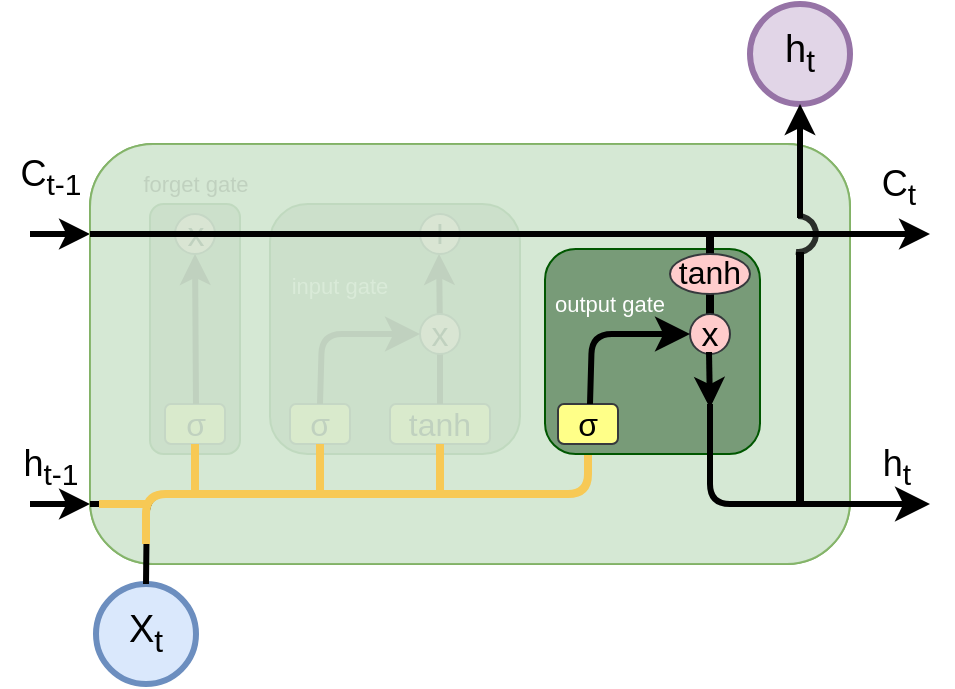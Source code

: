 <mxfile version="20.6.2" type="device"><diagram id="onJp-qneIoiWY2ucnUyT" name="第 1 页"><mxGraphModel dx="539" dy="395" grid="0" gridSize="10" guides="1" tooltips="1" connect="1" arrows="1" fold="1" page="1" pageScale="1" pageWidth="827" pageHeight="1169" math="0" shadow="0"><root><mxCell id="0"/><mxCell id="1" parent="0"/><mxCell id="F2lAzkCcvhj4KNiUnvO8-1" value="" style="rounded=1;whiteSpace=wrap;html=1;fillColor=#d5e8d4;strokeColor=#82b366;" vertex="1" parent="1"><mxGeometry x="190" y="170" width="380" height="210" as="geometry"/></mxCell><mxCell id="F2lAzkCcvhj4KNiUnvO8-2" value="&lt;font style=&quot;font-size: 19px;&quot;&gt;X&lt;sub&gt;t&lt;/sub&gt;&lt;/font&gt;" style="ellipse;whiteSpace=wrap;html=1;aspect=fixed;fillColor=#dae8fc;strokeColor=#6c8ebf;rounded=1;strokeWidth=3;" vertex="1" parent="1"><mxGeometry x="193" y="390" width="50" height="50" as="geometry"/></mxCell><mxCell id="F2lAzkCcvhj4KNiUnvO8-3" value="h&lt;sub&gt;t&lt;/sub&gt;" style="ellipse;whiteSpace=wrap;html=1;aspect=fixed;fontSize=19;fillColor=#e1d5e7;strokeColor=#9673a6;rounded=1;strokeWidth=3;" vertex="1" parent="1"><mxGeometry x="520" y="100" width="50" height="50" as="geometry"/></mxCell><mxCell id="F2lAzkCcvhj4KNiUnvO8-27" value="&lt;font style=&quot;font-size: 18px;&quot;&gt;C&lt;sub&gt;t-1&lt;/sub&gt;&lt;/font&gt;" style="text;html=1;align=center;verticalAlign=middle;resizable=0;points=[];autosize=1;strokeColor=none;fillColor=none;fontSize=11;fontColor=#000000;" vertex="1" parent="1"><mxGeometry x="145" y="166.5" width="50" height="40" as="geometry"/></mxCell><mxCell id="F2lAzkCcvhj4KNiUnvO8-28" value="&lt;font style=&quot;&quot;&gt;&lt;span style=&quot;font-size: 18px;&quot;&gt;h&lt;sub&gt;t-1&lt;/sub&gt;&lt;/span&gt;&lt;/font&gt;" style="text;html=1;align=center;verticalAlign=middle;resizable=0;points=[];autosize=1;strokeColor=none;fillColor=none;fontSize=11;fontColor=#000000;" vertex="1" parent="1"><mxGeometry x="145" y="312" width="50" height="40" as="geometry"/></mxCell><mxCell id="F2lAzkCcvhj4KNiUnvO8-54" value="" style="group" vertex="1" connectable="0" parent="1"><mxGeometry x="275" y="200" width="130" height="125" as="geometry"/></mxCell><mxCell id="F2lAzkCcvhj4KNiUnvO8-4" value="" style="rounded=1;whiteSpace=wrap;html=1;fontSize=19;rotation=90;fillColor=#789b78;fontColor=#ffffff;strokeColor=#005700;" vertex="1" parent="F2lAzkCcvhj4KNiUnvO8-54"><mxGeometry x="5" width="125" height="125" as="geometry"/></mxCell><mxCell id="F2lAzkCcvhj4KNiUnvO8-6" value="&lt;font style=&quot;font-size: 16px;&quot;&gt;σ&lt;/font&gt;" style="rounded=1;whiteSpace=wrap;html=1;fontSize=14;fillColor=#ffff88;strokeColor=#36393d;" vertex="1" parent="F2lAzkCcvhj4KNiUnvO8-54"><mxGeometry x="15" y="100" width="30" height="20" as="geometry"/></mxCell><mxCell id="F2lAzkCcvhj4KNiUnvO8-7" value="&lt;span style=&quot;font-size: 16px;&quot;&gt;tanh&lt;/span&gt;" style="rounded=1;whiteSpace=wrap;html=1;fontSize=14;fillColor=#ffff88;strokeColor=#36393d;" vertex="1" parent="F2lAzkCcvhj4KNiUnvO8-54"><mxGeometry x="65" y="100" width="50" height="20" as="geometry"/></mxCell><mxCell id="F2lAzkCcvhj4KNiUnvO8-9" value="" style="endArrow=classic;html=1;rounded=1;fontSize=16;entryX=0.5;entryY=1;entryDx=0;entryDy=0;strokeWidth=3;startArrow=none;" edge="1" parent="F2lAzkCcvhj4KNiUnvO8-54" source="F2lAzkCcvhj4KNiUnvO8-11"><mxGeometry width="50" height="50" relative="1" as="geometry"><mxPoint x="89.5" y="100" as="sourcePoint"/><mxPoint x="89.5" y="25" as="targetPoint"/></mxGeometry></mxCell><mxCell id="F2lAzkCcvhj4KNiUnvO8-10" value="" style="endArrow=none;html=1;rounded=1;fontSize=16;entryX=0.5;entryY=1;entryDx=0;entryDy=0;strokeWidth=3;" edge="1" parent="F2lAzkCcvhj4KNiUnvO8-54" target="F2lAzkCcvhj4KNiUnvO8-11"><mxGeometry width="50" height="50" relative="1" as="geometry"><mxPoint x="90.0" y="100" as="sourcePoint"/><mxPoint x="89.5" y="25" as="targetPoint"/></mxGeometry></mxCell><mxCell id="F2lAzkCcvhj4KNiUnvO8-11" value="&lt;font style=&quot;font-size: 17px;&quot;&gt;x&lt;/font&gt;" style="ellipse;whiteSpace=wrap;html=1;aspect=fixed;fontSize=19;fillColor=#ffcccc;strokeColor=#36393d;rounded=1;" vertex="1" parent="F2lAzkCcvhj4KNiUnvO8-54"><mxGeometry x="80" y="55" width="20" height="20" as="geometry"/></mxCell><mxCell id="F2lAzkCcvhj4KNiUnvO8-17" value="" style="endArrow=classic;html=1;rounded=1;endSize=8;startSize=8;strokeWidth=3;fontSize=16;movable=1;resizable=1;rotatable=1;deletable=1;editable=1;locked=0;connectable=1;exitX=0.5;exitY=0;exitDx=0;exitDy=0;entryX=0;entryY=0.5;entryDx=0;entryDy=0;" edge="1" parent="F2lAzkCcvhj4KNiUnvO8-54" source="F2lAzkCcvhj4KNiUnvO8-6" target="F2lAzkCcvhj4KNiUnvO8-11"><mxGeometry width="50" height="50" relative="1" as="geometry"><mxPoint x="30" y="120" as="sourcePoint"/><mxPoint x="80" y="70" as="targetPoint"/><Array as="points"><mxPoint x="31" y="65"/></Array></mxGeometry></mxCell><mxCell id="F2lAzkCcvhj4KNiUnvO8-22" value="&lt;font style=&quot;font-size: 11px;&quot; color=&quot;#ffffff&quot;&gt;input gate&lt;/font&gt;" style="rounded=0;whiteSpace=wrap;html=1;strokeColor=none;strokeWidth=4;fontSize=16;fillColor=none;gradientColor=default;" vertex="1" parent="F2lAzkCcvhj4KNiUnvO8-54"><mxGeometry y="31.25" width="80" height="15" as="geometry"/></mxCell><mxCell id="F2lAzkCcvhj4KNiUnvO8-12" value="&lt;font style=&quot;font-size: 20px;&quot;&gt;+&lt;/font&gt;" style="ellipse;whiteSpace=wrap;html=1;aspect=fixed;fontSize=19;fillColor=#ffcccc;strokeColor=#36393d;rounded=1;" vertex="1" parent="F2lAzkCcvhj4KNiUnvO8-54"><mxGeometry x="80" y="5" width="20" height="20" as="geometry"/></mxCell><mxCell id="F2lAzkCcvhj4KNiUnvO8-30" value="" style="endArrow=classic;html=1;rounded=1;strokeColor=#000000;strokeWidth=3;fontSize=18;fontColor=#000000;elbow=vertical;endFill=1;" edge="1" parent="1"><mxGeometry width="50" height="50" relative="1" as="geometry"><mxPoint x="160" y="215" as="sourcePoint"/><mxPoint x="190" y="215" as="targetPoint"/></mxGeometry></mxCell><mxCell id="F2lAzkCcvhj4KNiUnvO8-48" value="" style="group" vertex="1" connectable="0" parent="1"><mxGeometry x="202.5" y="180" width="371.5" height="201" as="geometry"/></mxCell><mxCell id="F2lAzkCcvhj4KNiUnvO8-32" value="" style="rounded=1;whiteSpace=wrap;html=1;fontSize=19;rotation=90;fillColor=#789b78;fontColor=#ffffff;strokeColor=#005700;" vertex="1" parent="F2lAzkCcvhj4KNiUnvO8-48"><mxGeometry x="-22.5" y="60" width="125" height="45" as="geometry"/></mxCell><mxCell id="F2lAzkCcvhj4KNiUnvO8-33" value="&lt;font style=&quot;font-size: 16px;&quot;&gt;σ&lt;/font&gt;" style="rounded=1;whiteSpace=wrap;html=1;fontSize=14;fillColor=#ffff88;strokeColor=#36393d;" vertex="1" parent="F2lAzkCcvhj4KNiUnvO8-48"><mxGeometry x="25" y="120" width="30" height="20" as="geometry"/></mxCell><mxCell id="F2lAzkCcvhj4KNiUnvO8-34" value="" style="endArrow=classic;html=1;rounded=1;fontSize=16;entryX=0.5;entryY=1;entryDx=0;entryDy=0;strokeWidth=3;" edge="1" parent="F2lAzkCcvhj4KNiUnvO8-48" target="F2lAzkCcvhj4KNiUnvO8-37"><mxGeometry width="50" height="50" relative="1" as="geometry"><mxPoint x="40.5" y="120" as="sourcePoint"/><mxPoint x="87.5" y="72.5" as="targetPoint"/></mxGeometry></mxCell><mxCell id="F2lAzkCcvhj4KNiUnvO8-37" value="&lt;font style=&quot;font-size: 17px;&quot;&gt;x&lt;/font&gt;" style="ellipse;whiteSpace=wrap;html=1;aspect=fixed;fontSize=19;fillColor=#ffcccc;strokeColor=#36393d;rounded=1;" vertex="1" parent="F2lAzkCcvhj4KNiUnvO8-48"><mxGeometry x="30" y="25" width="20" height="20" as="geometry"/></mxCell><mxCell id="F2lAzkCcvhj4KNiUnvO8-46" value="&lt;font style=&quot;font-size: 11px;&quot;&gt;forget gate&lt;/font&gt;" style="rounded=0;whiteSpace=wrap;html=1;strokeColor=none;strokeWidth=4;fontSize=16;fillColor=none;gradientColor=default;" vertex="1" parent="F2lAzkCcvhj4KNiUnvO8-48"><mxGeometry width="80" height="15" as="geometry"/></mxCell><mxCell id="F2lAzkCcvhj4KNiUnvO8-31" value="" style="rounded=1;whiteSpace=wrap;html=1;fillColor=#d5e8d4;strokeColor=#82b366;opacity=90;" vertex="1" parent="F2lAzkCcvhj4KNiUnvO8-48"><mxGeometry x="-12.5" y="-10" width="380" height="210" as="geometry"/></mxCell><mxCell id="F2lAzkCcvhj4KNiUnvO8-36" value="" style="endArrow=none;html=1;rounded=1;strokeWidth=3;fontSize=17;entryX=0;entryY=0.5;entryDx=0;entryDy=0;" edge="1" parent="1" target="F2lAzkCcvhj4KNiUnvO8-37"><mxGeometry width="50" height="50" relative="1" as="geometry"><mxPoint x="190" y="215" as="sourcePoint"/><mxPoint x="230" y="210" as="targetPoint"/></mxGeometry></mxCell><mxCell id="F2lAzkCcvhj4KNiUnvO8-38" value="" style="endArrow=none;html=1;rounded=1;endSize=8;startSize=8;strokeWidth=3;fontSize=16;movable=1;resizable=1;rotatable=1;deletable=1;editable=1;locked=0;connectable=1;entryX=0.5;entryY=1;entryDx=0;entryDy=0;startArrow=none;startFill=0;endFill=0;" edge="1" parent="1" target="F2lAzkCcvhj4KNiUnvO8-8"><mxGeometry width="50" height="50" relative="1" as="geometry"><mxPoint x="218" y="390" as="sourcePoint"/><mxPoint x="267.5" y="345" as="targetPoint"/><Array as="points"><mxPoint x="218.5" y="345"/><mxPoint x="439" y="345"/></Array></mxGeometry></mxCell><mxCell id="F2lAzkCcvhj4KNiUnvO8-39" value="" style="line;strokeWidth=4;direction=south;html=1;perimeter=backbonePerimeter;points=[];outlineConnect=0;rounded=1;fontSize=16;fillColor=#f9cb58;strokeColor=#F7C955;perimeterSpacing=5;" vertex="1" parent="1"><mxGeometry x="237.5" y="320" width="10" height="24" as="geometry"/></mxCell><mxCell id="F2lAzkCcvhj4KNiUnvO8-42" value="" style="endArrow=classic;html=1;rounded=1;strokeColor=#000000;strokeWidth=3;fontSize=18;fontColor=#000000;elbow=vertical;endFill=1;" edge="1" parent="1"><mxGeometry width="50" height="50" relative="1" as="geometry"><mxPoint x="160" y="350" as="sourcePoint"/><mxPoint x="190" y="350" as="targetPoint"/></mxGeometry></mxCell><mxCell id="F2lAzkCcvhj4KNiUnvO8-43" value="" style="endArrow=none;html=1;rounded=1;strokeColor=#000000;strokeWidth=3;fontSize=18;fontColor=#000000;elbow=vertical;" edge="1" parent="1"><mxGeometry width="50" height="50" relative="1" as="geometry"><mxPoint x="190" y="350" as="sourcePoint"/><mxPoint x="220.0" y="350" as="targetPoint"/></mxGeometry></mxCell><mxCell id="F2lAzkCcvhj4KNiUnvO8-44" value="" style="endArrow=none;html=1;rounded=1;endSize=8;startSize=8;strokeWidth=4;fontSize=16;movable=1;resizable=1;rotatable=1;deletable=1;editable=1;locked=0;connectable=1;fillColor=#ffcc99;strokeColor=#F7C955;endFill=0;" edge="1" parent="1"><mxGeometry width="50" height="50" relative="1" as="geometry"><mxPoint x="218" y="370" as="sourcePoint"/><mxPoint x="439" y="320" as="targetPoint"/><Array as="points"><mxPoint x="218" y="345"/><mxPoint x="327" y="345"/><mxPoint x="439" y="345"/></Array></mxGeometry></mxCell><mxCell id="F2lAzkCcvhj4KNiUnvO8-45" value="" style="line;strokeWidth=4;direction=west;html=1;perimeter=backbonePerimeter;points=[];outlineConnect=0;rounded=1;fontSize=16;fillColor=#f9cb58;strokeColor=#F7C955;perimeterSpacing=5;flipV=1;flipH=1;" vertex="1" parent="1"><mxGeometry x="194.5" y="345" width="24" height="10" as="geometry"/></mxCell><mxCell id="F2lAzkCcvhj4KNiUnvO8-35" value="" style="endArrow=classic;html=1;rounded=1;strokeWidth=3;fontSize=17;exitX=0;exitY=0.5;exitDx=0;exitDy=0;startArrow=none;" edge="1" parent="1" source="F2lAzkCcvhj4KNiUnvO8-37"><mxGeometry width="50" height="50" relative="1" as="geometry"><mxPoint x="190" y="225" as="sourcePoint"/><mxPoint x="610" y="215" as="targetPoint"/></mxGeometry></mxCell><mxCell id="F2lAzkCcvhj4KNiUnvO8-41" value="" style="line;strokeWidth=4;direction=south;html=1;perimeter=backbonePerimeter;points=[];outlineConnect=0;rounded=1;fontSize=16;fillColor=#f9cb58;strokeColor=#F7C955;perimeterSpacing=5;" vertex="1" parent="1"><mxGeometry x="360" y="320" width="10" height="24" as="geometry"/></mxCell><mxCell id="F2lAzkCcvhj4KNiUnvO8-40" value="" style="line;strokeWidth=4;direction=south;html=1;perimeter=backbonePerimeter;points=[];outlineConnect=0;rounded=1;fontSize=16;fillColor=#f9cb58;strokeColor=#F7C955;perimeterSpacing=5;" vertex="1" parent="1"><mxGeometry x="300" y="320" width="10" height="24" as="geometry"/></mxCell><mxCell id="F2lAzkCcvhj4KNiUnvO8-55" value="" style="group" vertex="1" connectable="0" parent="1"><mxGeometry x="410" y="172" width="204" height="180" as="geometry"/></mxCell><mxCell id="F2lAzkCcvhj4KNiUnvO8-5" value="" style="rounded=1;whiteSpace=wrap;html=1;fontSize=19;rotation=90;fillColor=#789b78;fontColor=#ffffff;strokeColor=#005700;" vertex="1" parent="F2lAzkCcvhj4KNiUnvO8-55"><mxGeometry x="10" y="48" width="102.5" height="107.5" as="geometry"/></mxCell><mxCell id="F2lAzkCcvhj4KNiUnvO8-8" value="&lt;font style=&quot;font-size: 16px;&quot;&gt;σ&lt;/font&gt;" style="rounded=1;whiteSpace=wrap;html=1;fontSize=14;fillColor=#ffff88;strokeColor=#36393d;" vertex="1" parent="F2lAzkCcvhj4KNiUnvO8-55"><mxGeometry x="14" y="128" width="30" height="20" as="geometry"/></mxCell><mxCell id="F2lAzkCcvhj4KNiUnvO8-13" value="" style="endArrow=classic;html=1;rounded=1;strokeWidth=3;fontSize=17;entryX=0.5;entryY=1;entryDx=0;entryDy=0;" edge="1" parent="F2lAzkCcvhj4KNiUnvO8-55" target="F2lAzkCcvhj4KNiUnvO8-3"><mxGeometry width="50" height="50" relative="1" as="geometry"><mxPoint x="135" y="35" as="sourcePoint"/><mxPoint x="160" y="-2" as="targetPoint"/></mxGeometry></mxCell><mxCell id="F2lAzkCcvhj4KNiUnvO8-14" value="" style="line;strokeWidth=4;direction=south;html=1;fontSize=16;fillColor=#789b78;rounded=1;" vertex="1" parent="F2lAzkCcvhj4KNiUnvO8-55"><mxGeometry x="85" y="44" width="10" height="43" as="geometry"/></mxCell><mxCell id="F2lAzkCcvhj4KNiUnvO8-15" value="&lt;font style=&quot;font-size: 16px;&quot;&gt;tanh&lt;/font&gt;" style="ellipse;whiteSpace=wrap;html=1;fontSize=17;fillColor=#ffcccc;strokeColor=#36393d;rounded=1;" vertex="1" parent="F2lAzkCcvhj4KNiUnvO8-55"><mxGeometry x="70" y="53" width="40" height="20" as="geometry"/></mxCell><mxCell id="F2lAzkCcvhj4KNiUnvO8-16" value="&lt;font style=&quot;font-size: 17px;&quot;&gt;x&lt;/font&gt;" style="ellipse;whiteSpace=wrap;html=1;aspect=fixed;fontSize=19;fillColor=#ffcccc;strokeColor=#36393d;rounded=1;" vertex="1" parent="F2lAzkCcvhj4KNiUnvO8-55"><mxGeometry x="80" y="83" width="20" height="20" as="geometry"/></mxCell><mxCell id="F2lAzkCcvhj4KNiUnvO8-18" value="" style="endArrow=classic;html=1;rounded=1;endSize=8;startSize=8;strokeWidth=3;fontSize=16;movable=1;resizable=1;rotatable=1;deletable=1;editable=1;locked=0;connectable=1;exitX=0.5;exitY=0;exitDx=0;exitDy=0;entryX=0;entryY=0.5;entryDx=0;entryDy=0;" edge="1" parent="F2lAzkCcvhj4KNiUnvO8-55"><mxGeometry width="50" height="50" relative="1" as="geometry"><mxPoint x="30" y="128" as="sourcePoint"/><mxPoint x="80" y="93" as="targetPoint"/><Array as="points"><mxPoint x="31" y="93"/></Array></mxGeometry></mxCell><mxCell id="F2lAzkCcvhj4KNiUnvO8-19" value="" style="endArrow=classic;html=1;rounded=1;strokeColor=#000000;strokeWidth=3;fontSize=16;elbow=vertical;" edge="1" parent="F2lAzkCcvhj4KNiUnvO8-55"><mxGeometry width="50" height="50" relative="1" as="geometry"><mxPoint x="89.5" y="102" as="sourcePoint"/><mxPoint x="90" y="130" as="targetPoint"/></mxGeometry></mxCell><mxCell id="F2lAzkCcvhj4KNiUnvO8-20" value="" style="edgeStyle=segmentEdgeStyle;endArrow=none;html=1;curved=0;rounded=1;endSize=8;startSize=8;strokeColor=#000000;strokeWidth=3;fontSize=16;elbow=vertical;horizontal=1;startArrow=none;startFill=1;endFill=0;" edge="1" parent="F2lAzkCcvhj4KNiUnvO8-55" source="F2lAzkCcvhj4KNiUnvO8-26"><mxGeometry width="50" height="50" relative="1" as="geometry"><mxPoint x="200" y="178" as="sourcePoint"/><mxPoint x="90" y="128" as="targetPoint"/><Array as="points"><mxPoint x="90" y="178"/></Array></mxGeometry></mxCell><mxCell id="F2lAzkCcvhj4KNiUnvO8-21" value="" style="line;strokeWidth=4;direction=south;html=1;perimeter=backbonePerimeter;points=[];outlineConnect=0;rounded=1;strokeColor=#000000;fontSize=16;fillColor=#f9cb58;" vertex="1" parent="F2lAzkCcvhj4KNiUnvO8-55"><mxGeometry x="130" y="52" width="10" height="125" as="geometry"/></mxCell><mxCell id="F2lAzkCcvhj4KNiUnvO8-23" value="&lt;font style=&quot;font-size: 11px;&quot; color=&quot;#ffffff&quot;&gt;output gate&lt;/font&gt;" style="rounded=0;whiteSpace=wrap;html=1;strokeColor=none;strokeWidth=4;fontSize=16;fillColor=none;gradientColor=default;" vertex="1" parent="F2lAzkCcvhj4KNiUnvO8-55"><mxGeometry y="68" width="80" height="15" as="geometry"/></mxCell><mxCell id="F2lAzkCcvhj4KNiUnvO8-24" value="&lt;font style=&quot;font-size: 18px;&quot;&gt;C&lt;sub&gt;t&lt;/sub&gt;&lt;/font&gt;" style="text;html=1;align=center;verticalAlign=middle;resizable=0;points=[];autosize=1;strokeColor=none;fillColor=none;fontSize=11;fontColor=#000000;" vertex="1" parent="F2lAzkCcvhj4KNiUnvO8-55"><mxGeometry x="164" width="40" height="40" as="geometry"/></mxCell><mxCell id="F2lAzkCcvhj4KNiUnvO8-25" value="" style="edgeStyle=segmentEdgeStyle;endArrow=none;html=1;curved=0;rounded=1;endSize=8;startSize=8;strokeColor=#000000;strokeWidth=3;fontSize=16;elbow=vertical;horizontal=1;startArrow=classic;startFill=1;endFill=0;" edge="1" parent="F2lAzkCcvhj4KNiUnvO8-55" target="F2lAzkCcvhj4KNiUnvO8-26"><mxGeometry width="50" height="50" relative="1" as="geometry"><mxPoint x="200" y="178" as="sourcePoint"/><mxPoint x="90" y="128" as="targetPoint"/><Array as="points"><mxPoint x="160" y="178"/><mxPoint x="90" y="178"/></Array></mxGeometry></mxCell><mxCell id="F2lAzkCcvhj4KNiUnvO8-26" value="&lt;font style=&quot;&quot;&gt;&lt;span style=&quot;font-size: 18px;&quot;&gt;h&lt;sub&gt;t&lt;/sub&gt;&lt;/span&gt;&lt;/font&gt;" style="text;html=1;align=center;verticalAlign=middle;resizable=0;points=[];autosize=1;strokeColor=none;fillColor=none;fontSize=11;fontColor=#000000;" vertex="1" parent="F2lAzkCcvhj4KNiUnvO8-55"><mxGeometry x="163" y="140" width="40" height="40" as="geometry"/></mxCell><mxCell id="F2lAzkCcvhj4KNiUnvO8-29" value="" style="verticalLabelPosition=bottom;verticalAlign=top;html=1;shape=mxgraph.basic.arc;startAngle=0;endAngle=0.519;strokeWidth=3;opacity=80;aspect=fixed;" vertex="1" parent="F2lAzkCcvhj4KNiUnvO8-55"><mxGeometry x="125" y="34" width="18" height="18" as="geometry"/></mxCell></root></mxGraphModel></diagram></mxfile>